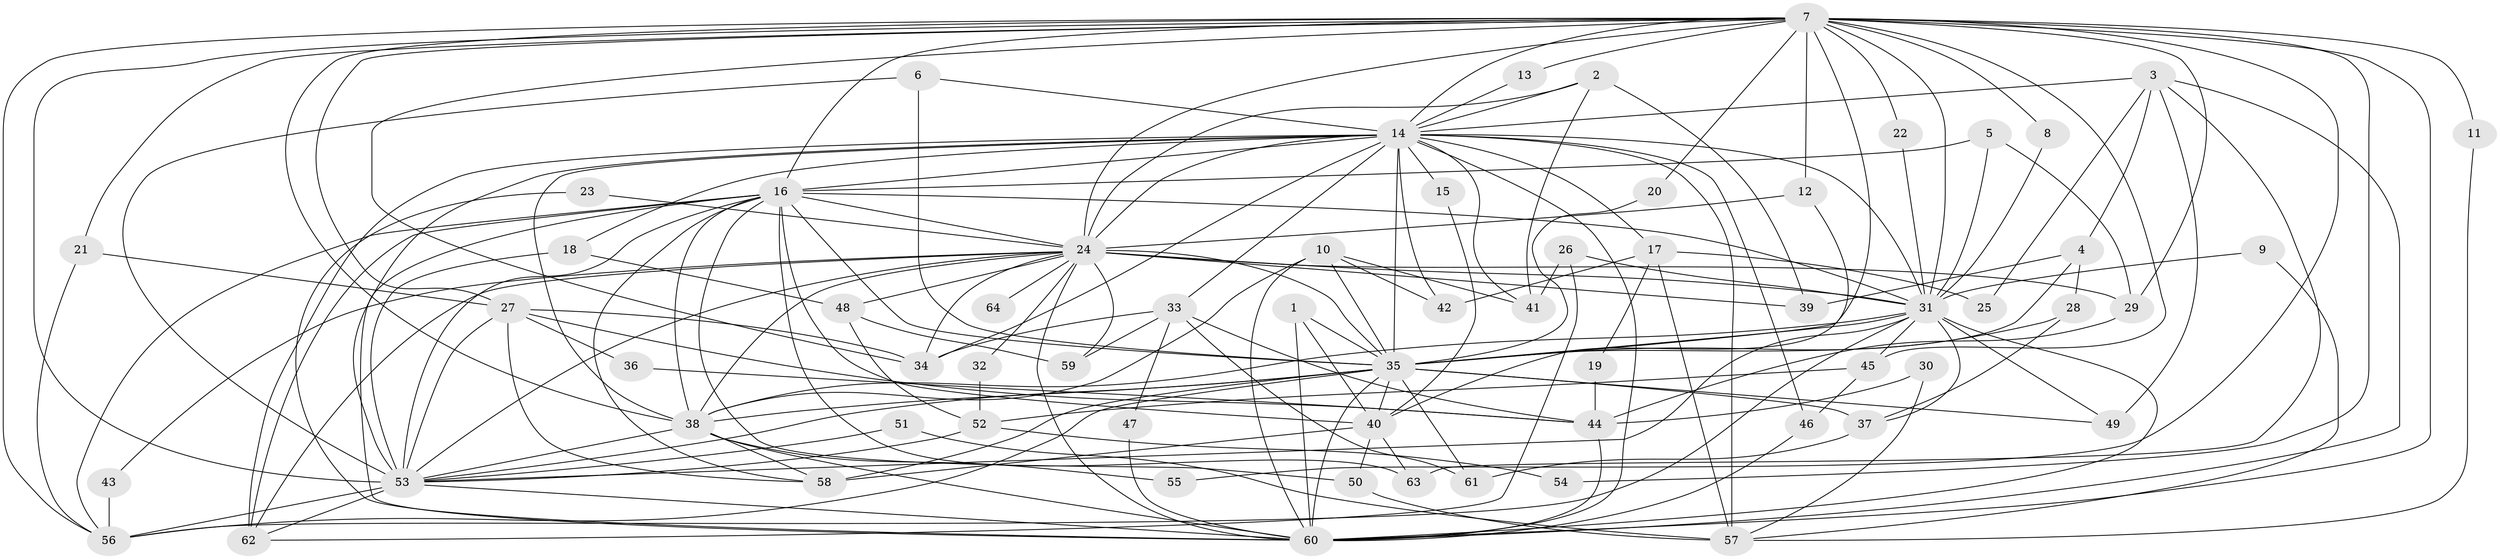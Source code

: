 // original degree distribution, {17: 0.015748031496062992, 23: 0.007874015748031496, 26: 0.015748031496062992, 19: 0.007874015748031496, 22: 0.007874015748031496, 21: 0.007874015748031496, 29: 0.007874015748031496, 25: 0.007874015748031496, 2: 0.5275590551181102, 3: 0.2283464566929134, 4: 0.06299212598425197, 5: 0.06299212598425197, 10: 0.007874015748031496, 8: 0.007874015748031496, 9: 0.007874015748031496, 7: 0.007874015748031496, 6: 0.007874015748031496}
// Generated by graph-tools (version 1.1) at 2025/36/03/04/25 23:36:15]
// undirected, 64 vertices, 174 edges
graph export_dot {
  node [color=gray90,style=filled];
  1;
  2;
  3;
  4;
  5;
  6;
  7;
  8;
  9;
  10;
  11;
  12;
  13;
  14;
  15;
  16;
  17;
  18;
  19;
  20;
  21;
  22;
  23;
  24;
  25;
  26;
  27;
  28;
  29;
  30;
  31;
  32;
  33;
  34;
  35;
  36;
  37;
  38;
  39;
  40;
  41;
  42;
  43;
  44;
  45;
  46;
  47;
  48;
  49;
  50;
  51;
  52;
  53;
  54;
  55;
  56;
  57;
  58;
  59;
  60;
  61;
  62;
  63;
  64;
  1 -- 35 [weight=1.0];
  1 -- 40 [weight=1.0];
  1 -- 60 [weight=1.0];
  2 -- 14 [weight=1.0];
  2 -- 24 [weight=1.0];
  2 -- 39 [weight=1.0];
  2 -- 41 [weight=1.0];
  3 -- 4 [weight=1.0];
  3 -- 14 [weight=2.0];
  3 -- 25 [weight=1.0];
  3 -- 49 [weight=1.0];
  3 -- 60 [weight=1.0];
  3 -- 63 [weight=1.0];
  4 -- 28 [weight=1.0];
  4 -- 35 [weight=1.0];
  4 -- 39 [weight=1.0];
  5 -- 16 [weight=1.0];
  5 -- 29 [weight=1.0];
  5 -- 31 [weight=1.0];
  6 -- 14 [weight=1.0];
  6 -- 35 [weight=1.0];
  6 -- 53 [weight=1.0];
  7 -- 8 [weight=1.0];
  7 -- 11 [weight=1.0];
  7 -- 12 [weight=1.0];
  7 -- 13 [weight=1.0];
  7 -- 14 [weight=3.0];
  7 -- 16 [weight=1.0];
  7 -- 20 [weight=1.0];
  7 -- 21 [weight=1.0];
  7 -- 22 [weight=1.0];
  7 -- 24 [weight=2.0];
  7 -- 27 [weight=1.0];
  7 -- 29 [weight=1.0];
  7 -- 31 [weight=2.0];
  7 -- 34 [weight=1.0];
  7 -- 35 [weight=2.0];
  7 -- 38 [weight=1.0];
  7 -- 45 [weight=1.0];
  7 -- 53 [weight=1.0];
  7 -- 54 [weight=1.0];
  7 -- 55 [weight=1.0];
  7 -- 56 [weight=1.0];
  7 -- 60 [weight=2.0];
  8 -- 31 [weight=1.0];
  9 -- 31 [weight=1.0];
  9 -- 57 [weight=1.0];
  10 -- 35 [weight=1.0];
  10 -- 38 [weight=1.0];
  10 -- 41 [weight=1.0];
  10 -- 42 [weight=1.0];
  10 -- 60 [weight=1.0];
  11 -- 57 [weight=1.0];
  12 -- 24 [weight=1.0];
  12 -- 40 [weight=1.0];
  13 -- 14 [weight=1.0];
  14 -- 15 [weight=1.0];
  14 -- 16 [weight=3.0];
  14 -- 17 [weight=1.0];
  14 -- 18 [weight=1.0];
  14 -- 24 [weight=2.0];
  14 -- 31 [weight=2.0];
  14 -- 33 [weight=1.0];
  14 -- 34 [weight=1.0];
  14 -- 35 [weight=2.0];
  14 -- 38 [weight=3.0];
  14 -- 41 [weight=1.0];
  14 -- 42 [weight=1.0];
  14 -- 46 [weight=1.0];
  14 -- 53 [weight=3.0];
  14 -- 57 [weight=3.0];
  14 -- 60 [weight=2.0];
  14 -- 62 [weight=1.0];
  15 -- 40 [weight=1.0];
  16 -- 24 [weight=1.0];
  16 -- 31 [weight=1.0];
  16 -- 35 [weight=2.0];
  16 -- 38 [weight=2.0];
  16 -- 40 [weight=1.0];
  16 -- 50 [weight=1.0];
  16 -- 53 [weight=1.0];
  16 -- 56 [weight=1.0];
  16 -- 58 [weight=1.0];
  16 -- 60 [weight=2.0];
  16 -- 62 [weight=1.0];
  16 -- 63 [weight=1.0];
  17 -- 19 [weight=1.0];
  17 -- 25 [weight=1.0];
  17 -- 42 [weight=1.0];
  17 -- 57 [weight=1.0];
  18 -- 48 [weight=1.0];
  18 -- 53 [weight=1.0];
  19 -- 44 [weight=1.0];
  20 -- 35 [weight=1.0];
  21 -- 27 [weight=1.0];
  21 -- 56 [weight=1.0];
  22 -- 31 [weight=1.0];
  23 -- 24 [weight=1.0];
  23 -- 60 [weight=1.0];
  24 -- 29 [weight=1.0];
  24 -- 31 [weight=2.0];
  24 -- 32 [weight=1.0];
  24 -- 34 [weight=1.0];
  24 -- 35 [weight=1.0];
  24 -- 38 [weight=1.0];
  24 -- 39 [weight=1.0];
  24 -- 43 [weight=1.0];
  24 -- 48 [weight=1.0];
  24 -- 53 [weight=1.0];
  24 -- 59 [weight=1.0];
  24 -- 60 [weight=1.0];
  24 -- 62 [weight=1.0];
  24 -- 64 [weight=1.0];
  26 -- 31 [weight=1.0];
  26 -- 41 [weight=1.0];
  26 -- 62 [weight=1.0];
  27 -- 34 [weight=1.0];
  27 -- 36 [weight=1.0];
  27 -- 44 [weight=1.0];
  27 -- 53 [weight=1.0];
  27 -- 58 [weight=1.0];
  28 -- 35 [weight=1.0];
  28 -- 37 [weight=1.0];
  29 -- 44 [weight=1.0];
  30 -- 44 [weight=1.0];
  30 -- 57 [weight=1.0];
  31 -- 35 [weight=2.0];
  31 -- 37 [weight=1.0];
  31 -- 38 [weight=4.0];
  31 -- 45 [weight=2.0];
  31 -- 49 [weight=1.0];
  31 -- 53 [weight=1.0];
  31 -- 56 [weight=1.0];
  31 -- 60 [weight=1.0];
  32 -- 52 [weight=1.0];
  33 -- 34 [weight=1.0];
  33 -- 44 [weight=1.0];
  33 -- 47 [weight=1.0];
  33 -- 59 [weight=1.0];
  33 -- 61 [weight=1.0];
  35 -- 37 [weight=2.0];
  35 -- 38 [weight=1.0];
  35 -- 40 [weight=1.0];
  35 -- 49 [weight=1.0];
  35 -- 53 [weight=1.0];
  35 -- 56 [weight=1.0];
  35 -- 58 [weight=2.0];
  35 -- 60 [weight=1.0];
  35 -- 61 [weight=1.0];
  36 -- 44 [weight=1.0];
  37 -- 61 [weight=1.0];
  38 -- 53 [weight=1.0];
  38 -- 55 [weight=1.0];
  38 -- 58 [weight=1.0];
  38 -- 60 [weight=1.0];
  40 -- 50 [weight=1.0];
  40 -- 58 [weight=1.0];
  40 -- 63 [weight=1.0];
  43 -- 56 [weight=1.0];
  44 -- 60 [weight=2.0];
  45 -- 46 [weight=1.0];
  45 -- 52 [weight=1.0];
  46 -- 60 [weight=1.0];
  47 -- 60 [weight=1.0];
  48 -- 52 [weight=1.0];
  48 -- 59 [weight=1.0];
  50 -- 57 [weight=1.0];
  51 -- 53 [weight=1.0];
  51 -- 57 [weight=1.0];
  52 -- 53 [weight=1.0];
  52 -- 54 [weight=1.0];
  53 -- 56 [weight=1.0];
  53 -- 60 [weight=1.0];
  53 -- 62 [weight=1.0];
}
